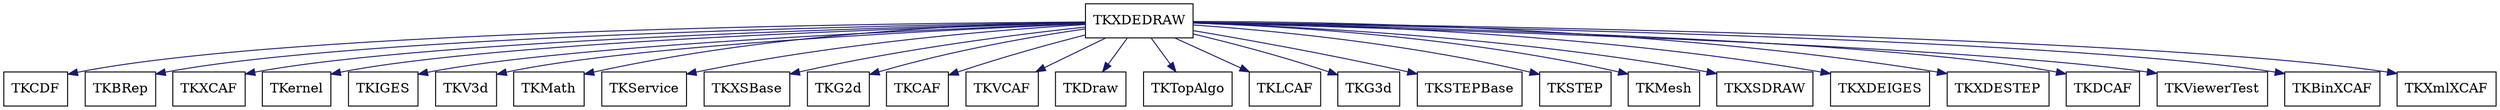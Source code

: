 digraph schema_TKXDEDRAW
{
	TKXDEDRAW [ URL = "toolkit_tkxdedraw.html", shape = box ]
	TKCDF [ URL = "toolkit_tkcdf.html" , shape = box ]
	TKXDEDRAW -> TKCDF [ color = "midnightblue", style = "solid" ]
	TKBRep [ URL = "toolkit_tkbrep.html" , shape = box ]
	TKXDEDRAW -> TKBRep [ color = "midnightblue", style = "solid" ]
	TKXCAF [ URL = "toolkit_tkxcaf.html" , shape = box ]
	TKXDEDRAW -> TKXCAF [ color = "midnightblue", style = "solid" ]
	TKernel [ URL = "toolkit_tkernel.html" , shape = box ]
	TKXDEDRAW -> TKernel [ color = "midnightblue", style = "solid" ]
	TKIGES [ URL = "toolkit_tkiges.html" , shape = box ]
	TKXDEDRAW -> TKIGES [ color = "midnightblue", style = "solid" ]
	TKV3d [ URL = "toolkit_tkv3d.html" , shape = box ]
	TKXDEDRAW -> TKV3d [ color = "midnightblue", style = "solid" ]
	TKMath [ URL = "toolkit_tkmath.html" , shape = box ]
	TKXDEDRAW -> TKMath [ color = "midnightblue", style = "solid" ]
	TKService [ URL = "toolkit_tkservice.html" , shape = box ]
	TKXDEDRAW -> TKService [ color = "midnightblue", style = "solid" ]
	TKXSBase [ URL = "toolkit_tkxsbase.html" , shape = box ]
	TKXDEDRAW -> TKXSBase [ color = "midnightblue", style = "solid" ]
	TKG2d [ URL = "toolkit_tkg2d.html" , shape = box ]
	TKXDEDRAW -> TKG2d [ color = "midnightblue", style = "solid" ]
	TKCAF [ URL = "toolkit_tkcaf.html" , shape = box ]
	TKXDEDRAW -> TKCAF [ color = "midnightblue", style = "solid" ]
	TKVCAF [ URL = "toolkit_tkvcaf.html" , shape = box ]
	TKXDEDRAW -> TKVCAF [ color = "midnightblue", style = "solid" ]
	TKDraw [ URL = "toolkit_tkdraw.html" , shape = box ]
	TKXDEDRAW -> TKDraw [ color = "midnightblue", style = "solid" ]
	TKTopAlgo [ URL = "toolkit_tktopalgo.html" , shape = box ]
	TKXDEDRAW -> TKTopAlgo [ color = "midnightblue", style = "solid" ]
	TKLCAF [ URL = "toolkit_tklcaf.html" , shape = box ]
	TKXDEDRAW -> TKLCAF [ color = "midnightblue", style = "solid" ]
	TKG3d [ URL = "toolkit_tkg3d.html" , shape = box ]
	TKXDEDRAW -> TKG3d [ color = "midnightblue", style = "solid" ]
	TKSTEPBase [ URL = "toolkit_tkstepbase.html" , shape = box ]
	TKXDEDRAW -> TKSTEPBase [ color = "midnightblue", style = "solid" ]
	TKSTEP [ URL = "toolkit_tkstep.html" , shape = box ]
	TKXDEDRAW -> TKSTEP [ color = "midnightblue", style = "solid" ]
	TKMesh [ URL = "toolkit_tkmesh.html" , shape = box ]
	TKXDEDRAW -> TKMesh [ color = "midnightblue", style = "solid" ]
	TKXSDRAW [ URL = "toolkit_tkxsdraw.html" , shape = box ]
	TKXDEDRAW -> TKXSDRAW [ color = "midnightblue", style = "solid" ]
	TKXDEIGES [ URL = "toolkit_tkxdeiges.html" , shape = box ]
	TKXDEDRAW -> TKXDEIGES [ color = "midnightblue", style = "solid" ]
	TKXDESTEP [ URL = "toolkit_tkxdestep.html" , shape = box ]
	TKXDEDRAW -> TKXDESTEP [ color = "midnightblue", style = "solid" ]
	TKDCAF [ URL = "toolkit_tkdcaf.html" , shape = box ]
	TKXDEDRAW -> TKDCAF [ color = "midnightblue", style = "solid" ]
	TKViewerTest [ URL = "toolkit_tkviewertest.html" , shape = box ]
	TKXDEDRAW -> TKViewerTest [ color = "midnightblue", style = "solid" ]
	TKBinXCAF [ URL = "toolkit_tkbinxcaf.html" , shape = box ]
	TKXDEDRAW -> TKBinXCAF [ color = "midnightblue", style = "solid" ]
	TKXmlXCAF [ URL = "toolkit_tkxmlxcaf.html" , shape = box ]
	TKXDEDRAW -> TKXmlXCAF [ color = "midnightblue", style = "solid" ]
	aspect = 1
}

